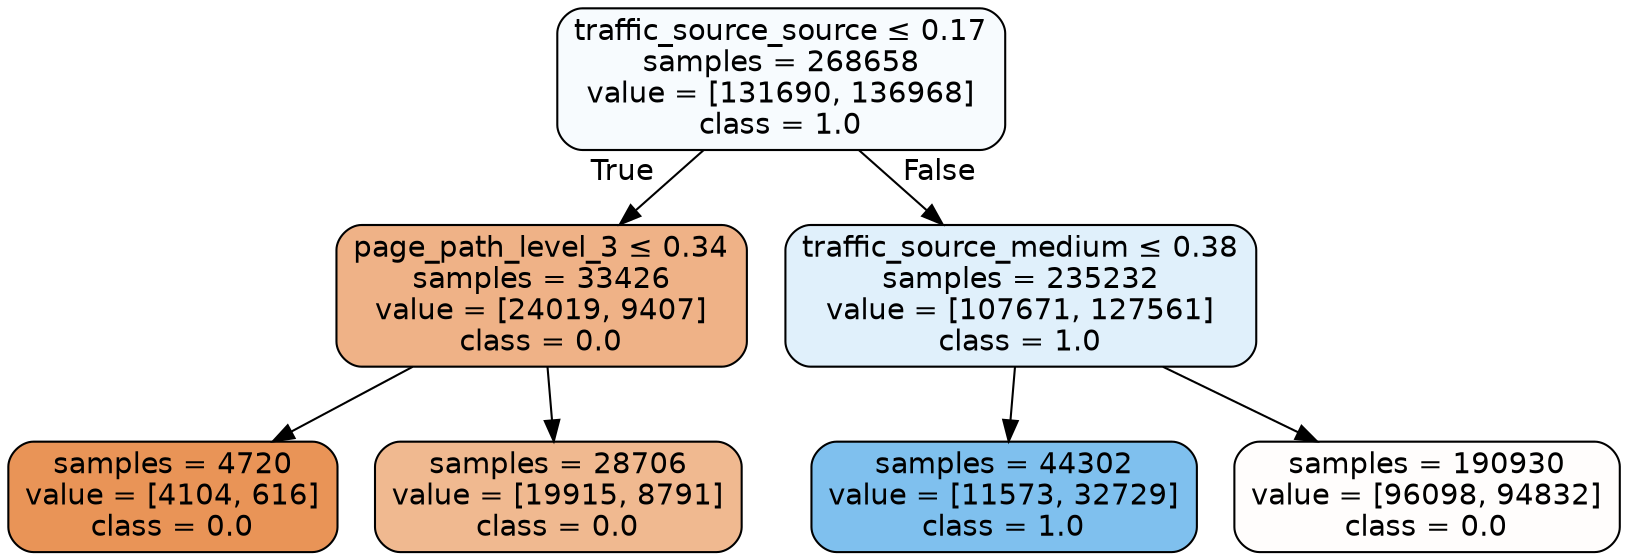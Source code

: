 digraph Tree {
node [shape=box, style="filled, rounded", color="black", fontname="helvetica"] ;
edge [fontname="helvetica"] ;
0 [label=<traffic_source_source &le; 0.17<br/>samples = 268658<br/>value = [131690, 136968]<br/>class = 1.0>, fillcolor="#f7fbfe"] ;
1 [label=<page_path_level_3 &le; 0.34<br/>samples = 33426<br/>value = [24019, 9407]<br/>class = 0.0>, fillcolor="#efb287"] ;
0 -> 1 [labeldistance=2.5, labelangle=45, headlabel="True"] ;
2 [label=<samples = 4720<br/>value = [4104, 616]<br/>class = 0.0>, fillcolor="#e99457"] ;
1 -> 2 ;
3 [label=<samples = 28706<br/>value = [19915, 8791]<br/>class = 0.0>, fillcolor="#f0b990"] ;
1 -> 3 ;
4 [label=<traffic_source_medium &le; 0.38<br/>samples = 235232<br/>value = [107671, 127561]<br/>class = 1.0>, fillcolor="#e0f0fb"] ;
0 -> 4 [labeldistance=2.5, labelangle=-45, headlabel="False"] ;
5 [label=<samples = 44302<br/>value = [11573, 32729]<br/>class = 1.0>, fillcolor="#7fc0ee"] ;
4 -> 5 ;
6 [label=<samples = 190930<br/>value = [96098, 94832]<br/>class = 0.0>, fillcolor="#fffdfc"] ;
4 -> 6 ;
}